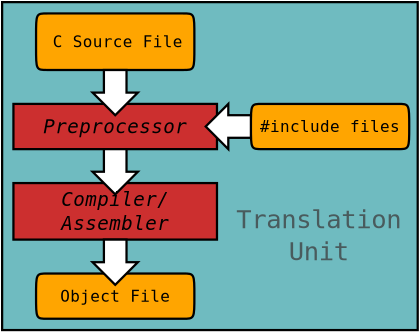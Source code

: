 <?xml version="1.0" encoding="UTF-8"?>
<dia:diagram xmlns:dia="http://www.lysator.liu.se/~alla/dia/">
  <dia:layer name="Background" visible="true" active="true">
    <dia:object type="Standard - Box" version="0" id="O0">
      <dia:attribute name="obj_pos">
        <dia:point val="-0.5,-0.5"/>
      </dia:attribute>
      <dia:attribute name="obj_bb">
        <dia:rectangle val="-0.55,-0.55;17.925,14.05"/>
      </dia:attribute>
      <dia:attribute name="elem_corner">
        <dia:point val="-0.5,-0.5"/>
      </dia:attribute>
      <dia:attribute name="elem_width">
        <dia:real val="18.375"/>
      </dia:attribute>
      <dia:attribute name="elem_height">
        <dia:real val="14.5"/>
      </dia:attribute>
      <dia:attribute name="border_width">
        <dia:real val="0.1"/>
      </dia:attribute>
      <dia:attribute name="inner_color">
        <dia:color val="#6fbbc0"/>
      </dia:attribute>
      <dia:attribute name="show_background">
        <dia:boolean val="true"/>
      </dia:attribute>
    </dia:object>
    <dia:object type="Standard - Beziergon" version="0" id="O1">
      <dia:attribute name="obj_pos">
        <dia:point val="1.5,0"/>
      </dia:attribute>
      <dia:attribute name="obj_bb">
        <dia:rectangle val="0.95,-0.05;8.05,2.55"/>
      </dia:attribute>
      <dia:attribute name="bez_points">
        <dia:point val="1.5,0"/>
        <dia:point val="2,0"/>
        <dia:point val="7,0"/>
        <dia:point val="7.5,0"/>
        <dia:point val="8,0"/>
        <dia:point val="8,0"/>
        <dia:point val="8,1"/>
        <dia:point val="8,2"/>
        <dia:point val="8,0.5"/>
        <dia:point val="8,1.5"/>
        <dia:point val="8,2.5"/>
        <dia:point val="8,2.5"/>
        <dia:point val="7.5,2.5"/>
        <dia:point val="7,2.5"/>
        <dia:point val="2,2.5"/>
        <dia:point val="1.5,2.5"/>
        <dia:point val="1,2.5"/>
        <dia:point val="1,2.5"/>
        <dia:point val="1,1.5"/>
        <dia:point val="1,0.5"/>
        <dia:point val="1,2"/>
        <dia:point val="1,1"/>
        <dia:point val="1,0"/>
        <dia:point val="1,0"/>
      </dia:attribute>
      <dia:attribute name="corner_types">
        <dia:enum val="43085488"/>
        <dia:enum val="0"/>
        <dia:enum val="0"/>
        <dia:enum val="0"/>
        <dia:enum val="0"/>
        <dia:enum val="0"/>
        <dia:enum val="0"/>
        <dia:enum val="0"/>
        <dia:enum val="0"/>
      </dia:attribute>
      <dia:attribute name="line_width">
        <dia:real val="0.1"/>
      </dia:attribute>
      <dia:attribute name="inner_color">
        <dia:color val="#ffa500"/>
      </dia:attribute>
      <dia:attribute name="show_background">
        <dia:boolean val="true"/>
      </dia:attribute>
    </dia:object>
    <dia:object type="Standard - Text" version="1" id="O2">
      <dia:attribute name="obj_pos">
        <dia:point val="4.5,1.25"/>
      </dia:attribute>
      <dia:attribute name="obj_bb">
        <dia:rectangle val="1.738,0.839;7.263,1.661"/>
      </dia:attribute>
      <dia:attribute name="text">
        <dia:composite type="text">
          <dia:attribute name="string">
            <dia:string>#C Source File#</dia:string>
          </dia:attribute>
          <dia:attribute name="font">
            <dia:font family="monospace" style="0" name="Courier"/>
          </dia:attribute>
          <dia:attribute name="height">
            <dia:real val="0.882"/>
          </dia:attribute>
          <dia:attribute name="pos">
            <dia:point val="4.5,1.494"/>
          </dia:attribute>
          <dia:attribute name="color">
            <dia:color val="#000000"/>
          </dia:attribute>
          <dia:attribute name="alignment">
            <dia:enum val="1"/>
          </dia:attribute>
        </dia:composite>
      </dia:attribute>
      <dia:attribute name="valign">
        <dia:enum val="2"/>
      </dia:attribute>
      <dia:connections>
        <dia:connection handle="0" to="O1" connection="16"/>
      </dia:connections>
    </dia:object>
    <dia:object type="Standard - Box" version="0" id="O3">
      <dia:attribute name="obj_pos">
        <dia:point val="0,4"/>
      </dia:attribute>
      <dia:attribute name="obj_bb">
        <dia:rectangle val="-0.05,3.95;9.05,6.05"/>
      </dia:attribute>
      <dia:attribute name="elem_corner">
        <dia:point val="0,4"/>
      </dia:attribute>
      <dia:attribute name="elem_width">
        <dia:real val="9"/>
      </dia:attribute>
      <dia:attribute name="elem_height">
        <dia:real val="2"/>
      </dia:attribute>
      <dia:attribute name="border_width">
        <dia:real val="0.1"/>
      </dia:attribute>
      <dia:attribute name="inner_color">
        <dia:color val="#cc2f2f"/>
      </dia:attribute>
      <dia:attribute name="show_background">
        <dia:boolean val="true"/>
      </dia:attribute>
    </dia:object>
    <dia:object type="Geometric - Down Arrow" version="1" id="O4">
      <dia:attribute name="obj_pos">
        <dia:point val="3.5,2.5"/>
      </dia:attribute>
      <dia:attribute name="obj_bb">
        <dia:rectangle val="3.379,2.45;5.621,4.571"/>
      </dia:attribute>
      <dia:attribute name="meta">
        <dia:composite type="dict"/>
      </dia:attribute>
      <dia:attribute name="elem_corner">
        <dia:point val="3.5,2.5"/>
      </dia:attribute>
      <dia:attribute name="elem_width">
        <dia:real val="2"/>
      </dia:attribute>
      <dia:attribute name="elem_height">
        <dia:real val="2"/>
      </dia:attribute>
      <dia:attribute name="line_width">
        <dia:real val="0.1"/>
      </dia:attribute>
      <dia:attribute name="line_colour">
        <dia:color val="#000000"/>
      </dia:attribute>
      <dia:attribute name="fill_colour">
        <dia:color val="#ffffff"/>
      </dia:attribute>
      <dia:attribute name="show_background">
        <dia:boolean val="true"/>
      </dia:attribute>
      <dia:attribute name="line_style">
        <dia:enum val="0"/>
        <dia:real val="1"/>
      </dia:attribute>
      <dia:attribute name="flip_horizontal">
        <dia:boolean val="false"/>
      </dia:attribute>
      <dia:attribute name="flip_vertical">
        <dia:boolean val="false"/>
      </dia:attribute>
      <dia:attribute name="subscale">
        <dia:real val="1"/>
      </dia:attribute>
    </dia:object>
    <dia:object type="Standard - Text" version="1" id="O5">
      <dia:attribute name="obj_pos">
        <dia:point val="4.5,5"/>
      </dia:attribute>
      <dia:attribute name="obj_bb">
        <dia:rectangle val="1.44,4.506;7.56,5.494"/>
      </dia:attribute>
      <dia:attribute name="text">
        <dia:composite type="text">
          <dia:attribute name="string">
            <dia:string>#Preprocessor#</dia:string>
          </dia:attribute>
          <dia:attribute name="font">
            <dia:font family="monospace" style="8" name="Courier-Oblique"/>
          </dia:attribute>
          <dia:attribute name="height">
            <dia:real val="1.058"/>
          </dia:attribute>
          <dia:attribute name="pos">
            <dia:point val="4.5,5.294"/>
          </dia:attribute>
          <dia:attribute name="color">
            <dia:color val="#000000"/>
          </dia:attribute>
          <dia:attribute name="alignment">
            <dia:enum val="1"/>
          </dia:attribute>
        </dia:composite>
      </dia:attribute>
      <dia:attribute name="valign">
        <dia:enum val="2"/>
      </dia:attribute>
      <dia:connections>
        <dia:connection handle="0" to="O3" connection="8"/>
      </dia:connections>
    </dia:object>
    <dia:object type="Standard - Box" version="0" id="O6">
      <dia:attribute name="obj_pos">
        <dia:point val="0,7.5"/>
      </dia:attribute>
      <dia:attribute name="obj_bb">
        <dia:rectangle val="-0.05,7.45;9.05,10.05"/>
      </dia:attribute>
      <dia:attribute name="elem_corner">
        <dia:point val="0,7.5"/>
      </dia:attribute>
      <dia:attribute name="elem_width">
        <dia:real val="9"/>
      </dia:attribute>
      <dia:attribute name="elem_height">
        <dia:real val="2.5"/>
      </dia:attribute>
      <dia:attribute name="border_width">
        <dia:real val="0.1"/>
      </dia:attribute>
      <dia:attribute name="inner_color">
        <dia:color val="#cc2f2f"/>
      </dia:attribute>
      <dia:attribute name="show_background">
        <dia:boolean val="true"/>
      </dia:attribute>
    </dia:object>
    <dia:object type="Geometric - Down Arrow" version="1" id="O7">
      <dia:attribute name="obj_pos">
        <dia:point val="3.5,6"/>
      </dia:attribute>
      <dia:attribute name="obj_bb">
        <dia:rectangle val="3.379,5.95;5.621,8.071"/>
      </dia:attribute>
      <dia:attribute name="meta">
        <dia:composite type="dict"/>
      </dia:attribute>
      <dia:attribute name="elem_corner">
        <dia:point val="3.5,6"/>
      </dia:attribute>
      <dia:attribute name="elem_width">
        <dia:real val="2"/>
      </dia:attribute>
      <dia:attribute name="elem_height">
        <dia:real val="2"/>
      </dia:attribute>
      <dia:attribute name="line_width">
        <dia:real val="0.1"/>
      </dia:attribute>
      <dia:attribute name="line_colour">
        <dia:color val="#000000"/>
      </dia:attribute>
      <dia:attribute name="fill_colour">
        <dia:color val="#ffffff"/>
      </dia:attribute>
      <dia:attribute name="show_background">
        <dia:boolean val="true"/>
      </dia:attribute>
      <dia:attribute name="line_style">
        <dia:enum val="0"/>
        <dia:real val="1"/>
      </dia:attribute>
      <dia:attribute name="flip_horizontal">
        <dia:boolean val="false"/>
      </dia:attribute>
      <dia:attribute name="flip_vertical">
        <dia:boolean val="false"/>
      </dia:attribute>
      <dia:attribute name="subscale">
        <dia:real val="1"/>
      </dia:attribute>
    </dia:object>
    <dia:object type="Standard - Text" version="1" id="O8">
      <dia:attribute name="obj_pos">
        <dia:point val="4.5,8.75"/>
      </dia:attribute>
      <dia:attribute name="obj_bb">
        <dia:rectangle val="2.185,7.727;6.815,9.773"/>
      </dia:attribute>
      <dia:attribute name="text">
        <dia:composite type="text">
          <dia:attribute name="string">
            <dia:string>#Compiler/
Assembler#</dia:string>
          </dia:attribute>
          <dia:attribute name="font">
            <dia:font family="monospace" style="8" name="Courier-Oblique"/>
          </dia:attribute>
          <dia:attribute name="height">
            <dia:real val="1.058"/>
          </dia:attribute>
          <dia:attribute name="pos">
            <dia:point val="4.5,8.515"/>
          </dia:attribute>
          <dia:attribute name="color">
            <dia:color val="#000000"/>
          </dia:attribute>
          <dia:attribute name="alignment">
            <dia:enum val="1"/>
          </dia:attribute>
        </dia:composite>
      </dia:attribute>
      <dia:attribute name="valign">
        <dia:enum val="2"/>
      </dia:attribute>
      <dia:connections>
        <dia:connection handle="0" to="O6" connection="8"/>
      </dia:connections>
    </dia:object>
    <dia:object type="Standard - Beziergon" version="0" id="O9">
      <dia:attribute name="obj_pos">
        <dia:point val="11,4"/>
      </dia:attribute>
      <dia:attribute name="obj_bb">
        <dia:rectangle val="10.45,3.95;17.55,6.05"/>
      </dia:attribute>
      <dia:attribute name="bez_points">
        <dia:point val="11,4"/>
        <dia:point val="11.5,4"/>
        <dia:point val="16.5,4"/>
        <dia:point val="17,4"/>
        <dia:point val="17.5,4"/>
        <dia:point val="17.5,4"/>
        <dia:point val="17.5,5"/>
        <dia:point val="17.5,6"/>
        <dia:point val="17.5,6"/>
        <dia:point val="17,6"/>
        <dia:point val="16.5,6"/>
        <dia:point val="11.5,6"/>
        <dia:point val="11,6"/>
        <dia:point val="10.5,6"/>
        <dia:point val="10.5,6"/>
        <dia:point val="10.5,5"/>
        <dia:point val="10.5,4"/>
        <dia:point val="10.5,4"/>
      </dia:attribute>
      <dia:attribute name="corner_types">
        <dia:enum val="43085488"/>
        <dia:enum val="0"/>
        <dia:enum val="0"/>
        <dia:enum val="0"/>
        <dia:enum val="0"/>
        <dia:enum val="0"/>
        <dia:enum val="0"/>
      </dia:attribute>
      <dia:attribute name="line_width">
        <dia:real val="0.1"/>
      </dia:attribute>
      <dia:attribute name="inner_color">
        <dia:color val="#ffa500"/>
      </dia:attribute>
      <dia:attribute name="show_background">
        <dia:boolean val="true"/>
      </dia:attribute>
    </dia:object>
    <dia:object type="Standard - Text" version="1" id="O10">
      <dia:attribute name="obj_pos">
        <dia:point val="14,5"/>
      </dia:attribute>
      <dia:attribute name="obj_bb">
        <dia:rectangle val="11.025,4.589;16.975,5.411"/>
      </dia:attribute>
      <dia:attribute name="text">
        <dia:composite type="text">
          <dia:attribute name="string">
            <dia:string>##include files#</dia:string>
          </dia:attribute>
          <dia:attribute name="font">
            <dia:font family="monospace" style="0" name="Courier"/>
          </dia:attribute>
          <dia:attribute name="height">
            <dia:real val="0.882"/>
          </dia:attribute>
          <dia:attribute name="pos">
            <dia:point val="14,5.244"/>
          </dia:attribute>
          <dia:attribute name="color">
            <dia:color val="#000000"/>
          </dia:attribute>
          <dia:attribute name="alignment">
            <dia:enum val="1"/>
          </dia:attribute>
        </dia:composite>
      </dia:attribute>
      <dia:attribute name="valign">
        <dia:enum val="2"/>
      </dia:attribute>
      <dia:connections>
        <dia:connection handle="0" to="O9" connection="12"/>
      </dia:connections>
    </dia:object>
    <dia:object type="Geometric - Left Arrow" version="1" id="O11">
      <dia:attribute name="obj_pos">
        <dia:point val="8.5,4"/>
      </dia:attribute>
      <dia:attribute name="obj_bb">
        <dia:rectangle val="8.429,3.879;10.55,6.121"/>
      </dia:attribute>
      <dia:attribute name="meta">
        <dia:composite type="dict"/>
      </dia:attribute>
      <dia:attribute name="elem_corner">
        <dia:point val="8.5,4"/>
      </dia:attribute>
      <dia:attribute name="elem_width">
        <dia:real val="2"/>
      </dia:attribute>
      <dia:attribute name="elem_height">
        <dia:real val="2"/>
      </dia:attribute>
      <dia:attribute name="line_width">
        <dia:real val="0.1"/>
      </dia:attribute>
      <dia:attribute name="line_colour">
        <dia:color val="#000000"/>
      </dia:attribute>
      <dia:attribute name="fill_colour">
        <dia:color val="#ffffff"/>
      </dia:attribute>
      <dia:attribute name="show_background">
        <dia:boolean val="true"/>
      </dia:attribute>
      <dia:attribute name="line_style">
        <dia:enum val="0"/>
        <dia:real val="1"/>
      </dia:attribute>
      <dia:attribute name="flip_horizontal">
        <dia:boolean val="false"/>
      </dia:attribute>
      <dia:attribute name="flip_vertical">
        <dia:boolean val="false"/>
      </dia:attribute>
      <dia:attribute name="subscale">
        <dia:real val="1"/>
      </dia:attribute>
    </dia:object>
    <dia:object type="Standard - Beziergon" version="0" id="O12">
      <dia:attribute name="obj_pos">
        <dia:point val="1.5,11.5"/>
      </dia:attribute>
      <dia:attribute name="obj_bb">
        <dia:rectangle val="0.95,11.45;8.05,13.55"/>
      </dia:attribute>
      <dia:attribute name="bez_points">
        <dia:point val="1.5,11.5"/>
        <dia:point val="2,11.5"/>
        <dia:point val="7,11.5"/>
        <dia:point val="7.5,11.5"/>
        <dia:point val="8,11.5"/>
        <dia:point val="8,11.5"/>
        <dia:point val="8,12.5"/>
        <dia:point val="8,13.5"/>
        <dia:point val="8,13.5"/>
        <dia:point val="7.5,13.5"/>
        <dia:point val="7,13.5"/>
        <dia:point val="2,13.5"/>
        <dia:point val="1.5,13.5"/>
        <dia:point val="1,13.5"/>
        <dia:point val="1,13.5"/>
        <dia:point val="1,12.5"/>
        <dia:point val="1,11.5"/>
        <dia:point val="1,11.5"/>
      </dia:attribute>
      <dia:attribute name="corner_types">
        <dia:enum val="43085488"/>
        <dia:enum val="0"/>
        <dia:enum val="0"/>
        <dia:enum val="0"/>
        <dia:enum val="0"/>
        <dia:enum val="0"/>
        <dia:enum val="0"/>
      </dia:attribute>
      <dia:attribute name="line_width">
        <dia:real val="0.1"/>
      </dia:attribute>
      <dia:attribute name="inner_color">
        <dia:color val="#ffa500"/>
      </dia:attribute>
      <dia:attribute name="show_background">
        <dia:boolean val="true"/>
      </dia:attribute>
    </dia:object>
    <dia:object type="Standard - Text" version="1" id="O13">
      <dia:attribute name="obj_pos">
        <dia:point val="4.5,12.5"/>
      </dia:attribute>
      <dia:attribute name="obj_bb">
        <dia:rectangle val="2.163,12.058;6.858,12.942"/>
      </dia:attribute>
      <dia:attribute name="text">
        <dia:composite type="text">
          <dia:attribute name="string">
            <dia:string>#Object File#</dia:string>
          </dia:attribute>
          <dia:attribute name="font">
            <dia:font family="monospace" style="0" name="Courier"/>
          </dia:attribute>
          <dia:attribute name="height">
            <dia:real val="0.882"/>
          </dia:attribute>
          <dia:attribute name="pos">
            <dia:point val="4.5,12.733"/>
          </dia:attribute>
          <dia:attribute name="color">
            <dia:color val="#000000"/>
          </dia:attribute>
          <dia:attribute name="alignment">
            <dia:enum val="1"/>
          </dia:attribute>
        </dia:composite>
      </dia:attribute>
      <dia:attribute name="valign">
        <dia:enum val="2"/>
      </dia:attribute>
      <dia:connections>
        <dia:connection handle="0" to="O12" connection="12"/>
      </dia:connections>
    </dia:object>
    <dia:object type="Geometric - Down Arrow" version="1" id="O14">
      <dia:attribute name="obj_pos">
        <dia:point val="3.5,10"/>
      </dia:attribute>
      <dia:attribute name="obj_bb">
        <dia:rectangle val="3.379,9.95;5.621,12.071"/>
      </dia:attribute>
      <dia:attribute name="meta">
        <dia:composite type="dict"/>
      </dia:attribute>
      <dia:attribute name="elem_corner">
        <dia:point val="3.5,10"/>
      </dia:attribute>
      <dia:attribute name="elem_width">
        <dia:real val="2"/>
      </dia:attribute>
      <dia:attribute name="elem_height">
        <dia:real val="2"/>
      </dia:attribute>
      <dia:attribute name="line_width">
        <dia:real val="0.1"/>
      </dia:attribute>
      <dia:attribute name="line_colour">
        <dia:color val="#000000"/>
      </dia:attribute>
      <dia:attribute name="fill_colour">
        <dia:color val="#ffffff"/>
      </dia:attribute>
      <dia:attribute name="show_background">
        <dia:boolean val="true"/>
      </dia:attribute>
      <dia:attribute name="line_style">
        <dia:enum val="0"/>
        <dia:real val="1"/>
      </dia:attribute>
      <dia:attribute name="flip_horizontal">
        <dia:boolean val="false"/>
      </dia:attribute>
      <dia:attribute name="flip_vertical">
        <dia:boolean val="false"/>
      </dia:attribute>
      <dia:attribute name="subscale">
        <dia:real val="1"/>
      </dia:attribute>
    </dia:object>
    <dia:object type="Standard - Text" version="1" id="O15">
      <dia:attribute name="obj_pos">
        <dia:point val="13.5,9.5"/>
      </dia:attribute>
      <dia:attribute name="obj_bb">
        <dia:rectangle val="9.76,8.45;17.24,11.179"/>
      </dia:attribute>
      <dia:attribute name="text">
        <dia:composite type="text">
          <dia:attribute name="string">
            <dia:string>#Translation
Unit#</dia:string>
          </dia:attribute>
          <dia:attribute name="font">
            <dia:font family="monospace" style="0" name="Courier"/>
          </dia:attribute>
          <dia:attribute name="height">
            <dia:real val="1.411"/>
          </dia:attribute>
          <dia:attribute name="pos">
            <dia:point val="13.5,9.5"/>
          </dia:attribute>
          <dia:attribute name="color">
            <dia:color val="#495b5d"/>
          </dia:attribute>
          <dia:attribute name="alignment">
            <dia:enum val="1"/>
          </dia:attribute>
        </dia:composite>
      </dia:attribute>
      <dia:attribute name="valign">
        <dia:enum val="3"/>
      </dia:attribute>
    </dia:object>
  </dia:layer>
</dia:diagram>
